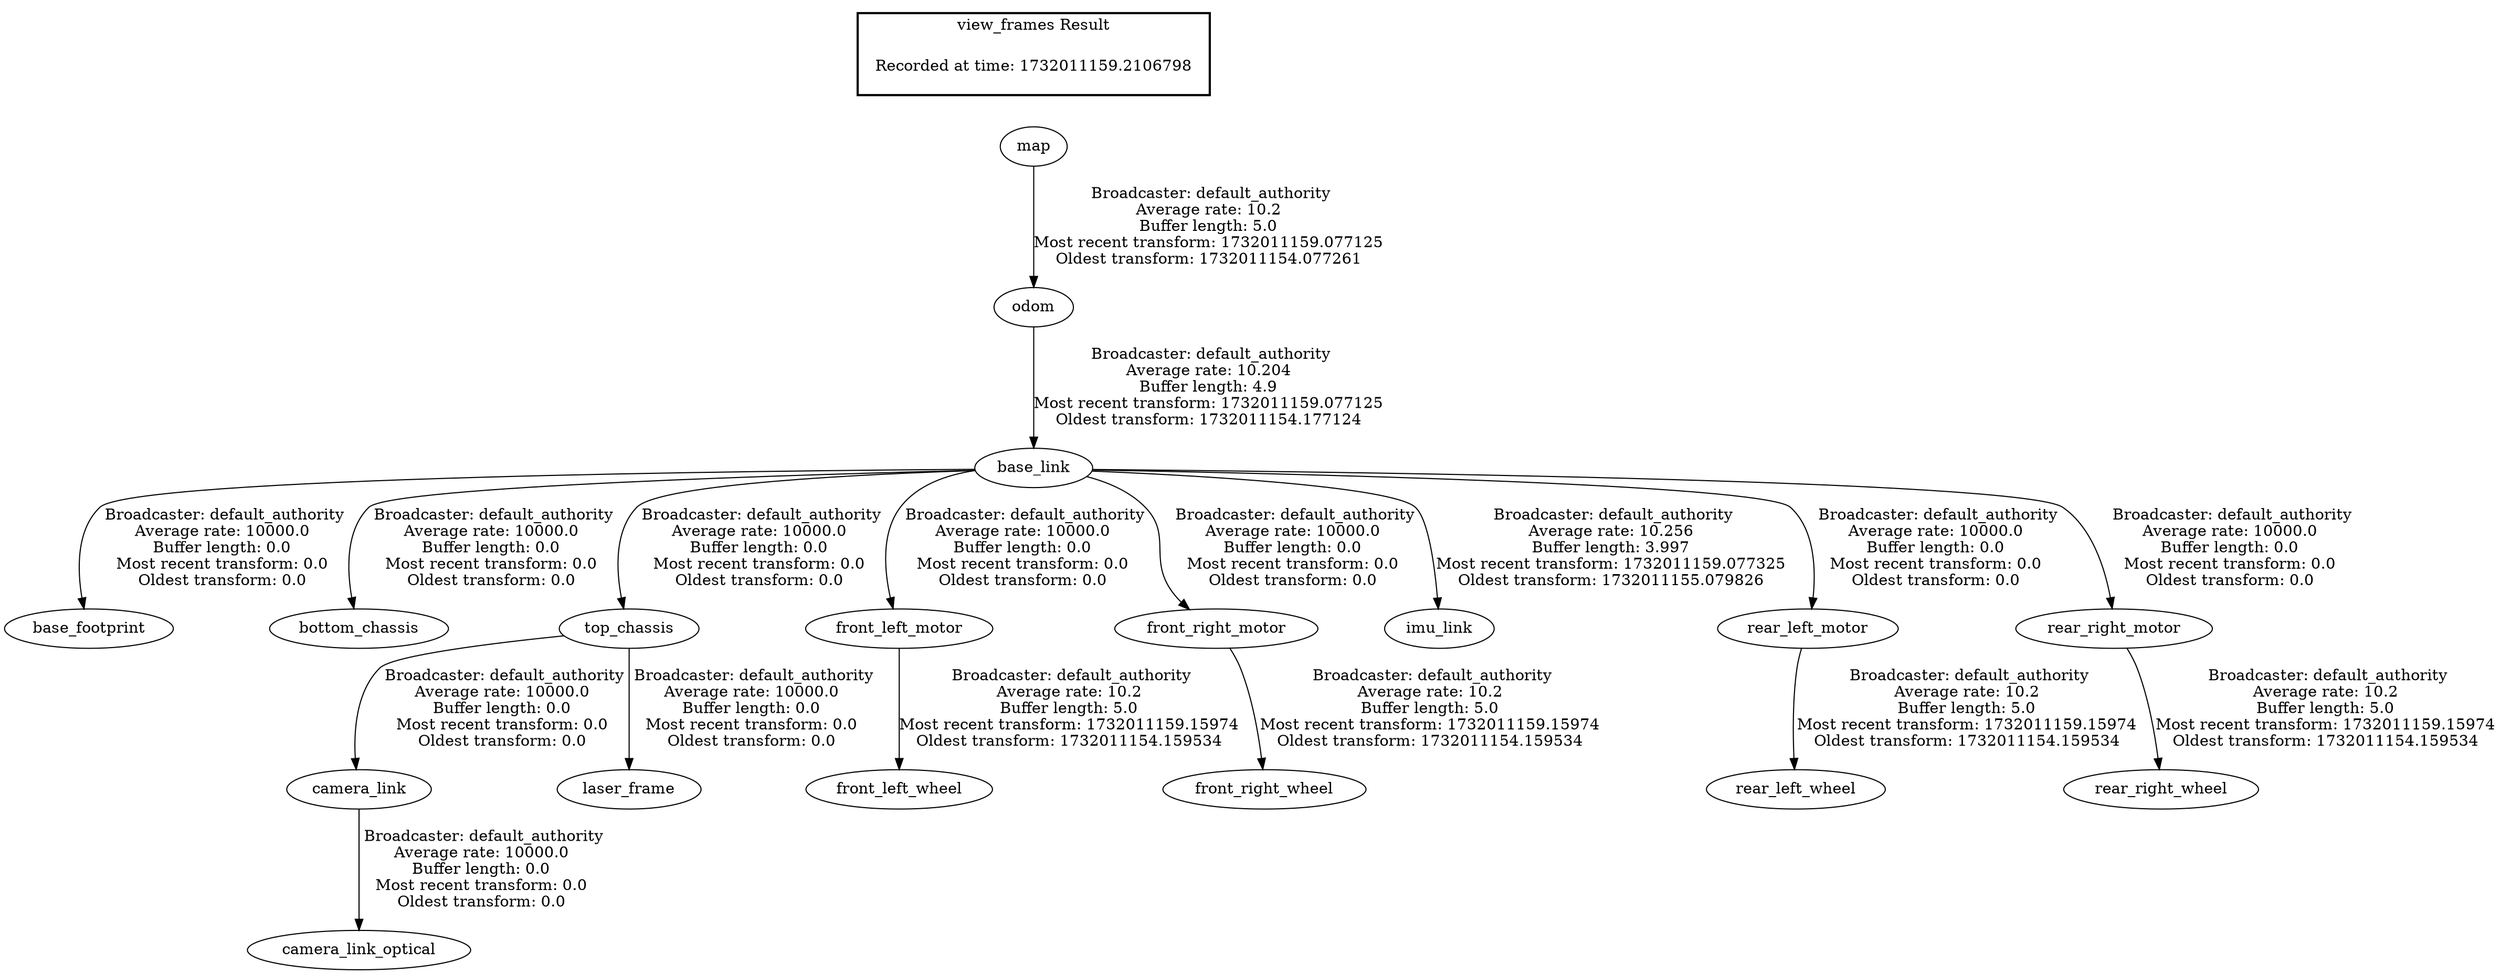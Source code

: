 digraph G {
"map" -> "odom"[label=" Broadcaster: default_authority\nAverage rate: 10.2\nBuffer length: 5.0\nMost recent transform: 1732011159.077125\nOldest transform: 1732011154.077261\n"];
"base_link" -> "base_footprint"[label=" Broadcaster: default_authority\nAverage rate: 10000.0\nBuffer length: 0.0\nMost recent transform: 0.0\nOldest transform: 0.0\n"];
"odom" -> "base_link"[label=" Broadcaster: default_authority\nAverage rate: 10.204\nBuffer length: 4.9\nMost recent transform: 1732011159.077125\nOldest transform: 1732011154.177124\n"];
"base_link" -> "bottom_chassis"[label=" Broadcaster: default_authority\nAverage rate: 10000.0\nBuffer length: 0.0\nMost recent transform: 0.0\nOldest transform: 0.0\n"];
"top_chassis" -> "camera_link"[label=" Broadcaster: default_authority\nAverage rate: 10000.0\nBuffer length: 0.0\nMost recent transform: 0.0\nOldest transform: 0.0\n"];
"base_link" -> "top_chassis"[label=" Broadcaster: default_authority\nAverage rate: 10000.0\nBuffer length: 0.0\nMost recent transform: 0.0\nOldest transform: 0.0\n"];
"camera_link" -> "camera_link_optical"[label=" Broadcaster: default_authority\nAverage rate: 10000.0\nBuffer length: 0.0\nMost recent transform: 0.0\nOldest transform: 0.0\n"];
"base_link" -> "front_left_motor"[label=" Broadcaster: default_authority\nAverage rate: 10000.0\nBuffer length: 0.0\nMost recent transform: 0.0\nOldest transform: 0.0\n"];
"base_link" -> "front_right_motor"[label=" Broadcaster: default_authority\nAverage rate: 10000.0\nBuffer length: 0.0\nMost recent transform: 0.0\nOldest transform: 0.0\n"];
"base_link" -> "imu_link"[label=" Broadcaster: default_authority\nAverage rate: 10.256\nBuffer length: 3.997\nMost recent transform: 1732011159.077325\nOldest transform: 1732011155.079826\n"];
"top_chassis" -> "laser_frame"[label=" Broadcaster: default_authority\nAverage rate: 10000.0\nBuffer length: 0.0\nMost recent transform: 0.0\nOldest transform: 0.0\n"];
"base_link" -> "rear_left_motor"[label=" Broadcaster: default_authority\nAverage rate: 10000.0\nBuffer length: 0.0\nMost recent transform: 0.0\nOldest transform: 0.0\n"];
"base_link" -> "rear_right_motor"[label=" Broadcaster: default_authority\nAverage rate: 10000.0\nBuffer length: 0.0\nMost recent transform: 0.0\nOldest transform: 0.0\n"];
"front_left_motor" -> "front_left_wheel"[label=" Broadcaster: default_authority\nAverage rate: 10.2\nBuffer length: 5.0\nMost recent transform: 1732011159.15974\nOldest transform: 1732011154.159534\n"];
"front_right_motor" -> "front_right_wheel"[label=" Broadcaster: default_authority\nAverage rate: 10.2\nBuffer length: 5.0\nMost recent transform: 1732011159.15974\nOldest transform: 1732011154.159534\n"];
"rear_left_motor" -> "rear_left_wheel"[label=" Broadcaster: default_authority\nAverage rate: 10.2\nBuffer length: 5.0\nMost recent transform: 1732011159.15974\nOldest transform: 1732011154.159534\n"];
"rear_right_motor" -> "rear_right_wheel"[label=" Broadcaster: default_authority\nAverage rate: 10.2\nBuffer length: 5.0\nMost recent transform: 1732011159.15974\nOldest transform: 1732011154.159534\n"];
edge [style=invis];
 subgraph cluster_legend { style=bold; color=black; label ="view_frames Result";
"Recorded at time: 1732011159.2106798"[ shape=plaintext ] ;
}->"map";
}